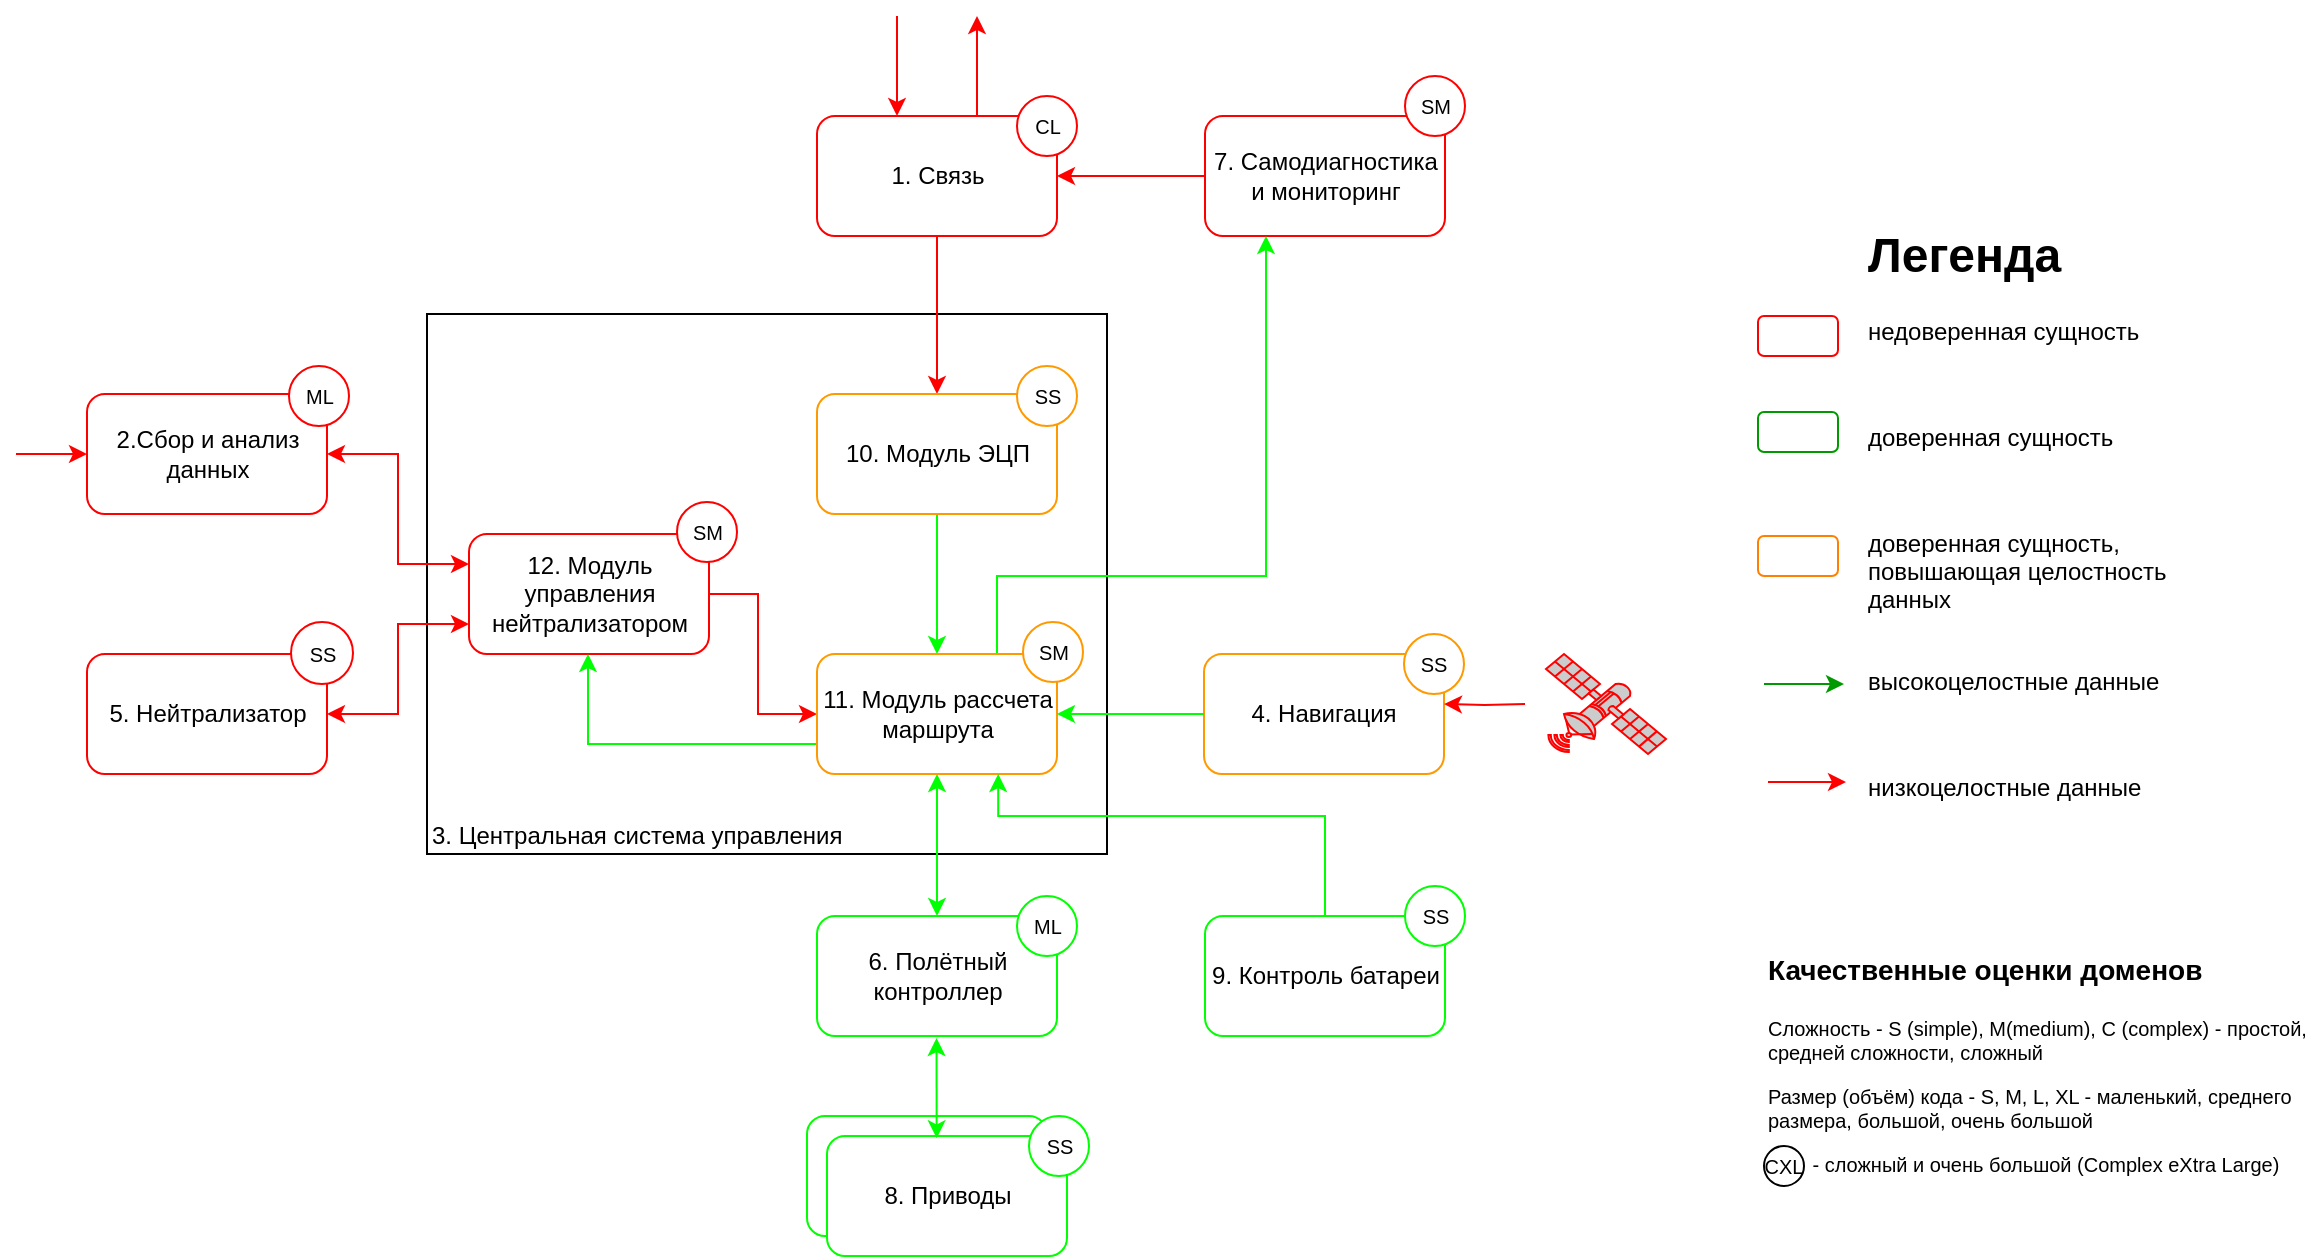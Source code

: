<mxfile version="22.1.11" type="device">
  <diagram id="4JDMdlQKLtHHJvqLDzob" name="Политика архитектуры v0.00">
    <mxGraphModel dx="2200" dy="613" grid="1" gridSize="10" guides="1" tooltips="1" connect="1" arrows="1" fold="1" page="1" pageScale="1" pageWidth="1100" pageHeight="850" math="0" shadow="0">
      <root>
        <mxCell id="0" />
        <mxCell id="1" parent="0" />
        <mxCell id="BJAZv3u8ANy0TdQOKaAf-12" value="3. Центральная система управления" style="rounded=0;whiteSpace=wrap;html=1;verticalAlign=bottom;align=left;" vertex="1" parent="1">
          <mxGeometry x="144.5" y="169" width="340" height="270" as="geometry" />
        </mxCell>
        <mxCell id="RpfdrgC46bGrJUgdeSrm-2" value="" style="group" parent="1" vertex="1" connectable="0">
          <mxGeometry x="810" y="120" width="250" height="293" as="geometry" />
        </mxCell>
        <mxCell id="RpfdrgC46bGrJUgdeSrm-3" value="&lt;h1&gt;Легенда&lt;/h1&gt;&lt;p&gt;недоверенная сущность&lt;/p&gt;&lt;p&gt;&lt;br&gt;&lt;/p&gt;&lt;p&gt;доверенная сущность&lt;/p&gt;&lt;p&gt;&lt;br&gt;&lt;/p&gt;&lt;p&gt;доверенная сущность, повышающая целостность данных&lt;br&gt;&lt;br&gt;&lt;/p&gt;&lt;p&gt;высокоцелостные данные&lt;/p&gt;&lt;p&gt;&lt;br&gt;&lt;/p&gt;&lt;p&gt;низкоцелостные данные&lt;/p&gt;" style="text;html=1;strokeColor=none;fillColor=none;spacing=5;spacingTop=-20;whiteSpace=wrap;overflow=hidden;rounded=0;" parent="RpfdrgC46bGrJUgdeSrm-2" vertex="1">
          <mxGeometry x="50" width="200" height="293" as="geometry" />
        </mxCell>
        <mxCell id="RpfdrgC46bGrJUgdeSrm-4" value="" style="rounded=1;whiteSpace=wrap;html=1;strokeColor=#FF0000;fillColor=#FFFFFF;" parent="RpfdrgC46bGrJUgdeSrm-2" vertex="1">
          <mxGeometry y="50" width="40" height="20" as="geometry" />
        </mxCell>
        <mxCell id="RpfdrgC46bGrJUgdeSrm-5" value="" style="rounded=1;whiteSpace=wrap;html=1;strokeColor=#009900;" parent="RpfdrgC46bGrJUgdeSrm-2" vertex="1">
          <mxGeometry y="98" width="40" height="20" as="geometry" />
        </mxCell>
        <mxCell id="RpfdrgC46bGrJUgdeSrm-6" value="" style="rounded=1;whiteSpace=wrap;html=1;strokeColor=#FF8000;" parent="RpfdrgC46bGrJUgdeSrm-2" vertex="1">
          <mxGeometry y="160" width="40" height="20" as="geometry" />
        </mxCell>
        <mxCell id="RpfdrgC46bGrJUgdeSrm-7" value="" style="endArrow=classic;html=1;rounded=0;strokeColor=#009900;" parent="RpfdrgC46bGrJUgdeSrm-2" edge="1">
          <mxGeometry width="50" height="50" relative="1" as="geometry">
            <mxPoint x="3" y="234" as="sourcePoint" />
            <mxPoint x="43" y="234" as="targetPoint" />
          </mxGeometry>
        </mxCell>
        <mxCell id="RpfdrgC46bGrJUgdeSrm-8" value="" style="endArrow=classic;html=1;rounded=0;strokeColor=#FF0000;" parent="RpfdrgC46bGrJUgdeSrm-2" edge="1">
          <mxGeometry width="50" height="50" relative="1" as="geometry">
            <mxPoint x="5" y="283" as="sourcePoint" />
            <mxPoint x="44" y="283" as="targetPoint" />
          </mxGeometry>
        </mxCell>
        <mxCell id="RpfdrgC46bGrJUgdeSrm-9" value="" style="group" parent="1" vertex="1" connectable="0">
          <mxGeometry x="810" y="480" width="280" height="160" as="geometry" />
        </mxCell>
        <mxCell id="RpfdrgC46bGrJUgdeSrm-10" value="&lt;h1&gt;&lt;font style=&quot;font-size: 14px;&quot;&gt;Качественные оценки доменов&amp;nbsp;&lt;/font&gt;&lt;/h1&gt;&lt;p&gt;Сложность - S (simple), M(medium), C (complex) - простой, средней сложности, сложный&lt;/p&gt;&lt;p&gt;Размер (объём) кода - S, M, L, XL - маленький, среднего размера, большой, очень большой&lt;/p&gt;&lt;p&gt;&lt;span style=&quot;background-color: initial;&quot;&gt;&amp;nbsp; &amp;nbsp;&amp;nbsp; &amp;nbsp; &amp;nbsp;- сложный и очень большой (Complex eXtra Large)&lt;/span&gt;&lt;br&gt;&lt;/p&gt;" style="text;html=1;strokeColor=none;fillColor=none;spacing=5;spacingTop=-20;whiteSpace=wrap;overflow=hidden;rounded=0;fontSize=10;" parent="RpfdrgC46bGrJUgdeSrm-9" vertex="1">
          <mxGeometry width="280" height="160" as="geometry" />
        </mxCell>
        <mxCell id="RpfdrgC46bGrJUgdeSrm-11" value="CXL" style="ellipse;whiteSpace=wrap;html=1;aspect=fixed;strokeColor=#000000;fontSize=10;fillColor=#FFFFFF;" parent="RpfdrgC46bGrJUgdeSrm-9" vertex="1">
          <mxGeometry x="3" y="105" width="20" height="20" as="geometry" />
        </mxCell>
        <mxCell id="czWyylls0Mwf-M6tfecd-1" value="5. Приводы" style="rounded=1;whiteSpace=wrap;html=1;strokeColor=#00FF00;" parent="1" vertex="1">
          <mxGeometry x="334.5" y="570" width="120" height="60" as="geometry" />
        </mxCell>
        <mxCell id="czWyylls0Mwf-M6tfecd-3" value="4. Навигация" style="rounded=1;whiteSpace=wrap;html=1;strokeColor=#FF9900;" parent="1" vertex="1">
          <mxGeometry x="533" y="339" width="120" height="60" as="geometry" />
        </mxCell>
        <mxCell id="czWyylls0Mwf-M6tfecd-4" style="edgeStyle=orthogonalEdgeStyle;rounded=0;orthogonalLoop=1;jettySize=auto;html=1;strokeColor=#FF0000;entryX=0;entryY=0.25;entryDx=0;entryDy=0;startArrow=classic;startFill=1;" parent="1" source="czWyylls0Mwf-M6tfecd-6" target="czWyylls0Mwf-M6tfecd-8" edge="1">
          <mxGeometry relative="1" as="geometry">
            <mxPoint x="165.5" y="239" as="targetPoint" />
          </mxGeometry>
        </mxCell>
        <mxCell id="czWyylls0Mwf-M6tfecd-6" value="2.Сбор и анализ данных" style="rounded=1;whiteSpace=wrap;html=1;strokeColor=#FF0000;" parent="1" vertex="1">
          <mxGeometry x="-25.5" y="209" width="120" height="60" as="geometry" />
        </mxCell>
        <mxCell id="BJAZv3u8ANy0TdQOKaAf-27" value="" style="edgeStyle=orthogonalEdgeStyle;rounded=0;orthogonalLoop=1;jettySize=auto;html=1;strokeColor=#FF0000;" edge="1" parent="1" source="czWyylls0Mwf-M6tfecd-7" target="BJAZv3u8ANy0TdQOKaAf-1">
          <mxGeometry relative="1" as="geometry" />
        </mxCell>
        <mxCell id="czWyylls0Mwf-M6tfecd-7" value="1. Связь" style="rounded=1;whiteSpace=wrap;html=1;strokeColor=#FF0000;" parent="1" vertex="1">
          <mxGeometry x="339.5" y="70" width="120" height="60" as="geometry" />
        </mxCell>
        <mxCell id="czWyylls0Mwf-M6tfecd-8" value="12. Модуль управления нейтрализатором" style="rounded=1;whiteSpace=wrap;html=1;strokeColor=#FF0000;" parent="1" vertex="1">
          <mxGeometry x="165.5" y="279" width="120" height="60" as="geometry" />
        </mxCell>
        <mxCell id="czWyylls0Mwf-M6tfecd-9" value="6.&amp;nbsp;Полётный контроллер" style="rounded=1;whiteSpace=wrap;html=1;strokeColor=#00FF00;" parent="1" vertex="1">
          <mxGeometry x="339.5" y="470" width="120" height="60" as="geometry" />
        </mxCell>
        <mxCell id="BJAZv3u8ANy0TdQOKaAf-15" style="edgeStyle=orthogonalEdgeStyle;rounded=0;orthogonalLoop=1;jettySize=auto;html=1;exitX=1;exitY=0.5;exitDx=0;exitDy=0;startArrow=classic;startFill=1;strokeColor=#FF0000;entryX=0;entryY=0.75;entryDx=0;entryDy=0;" edge="1" parent="1" source="czWyylls0Mwf-M6tfecd-10" target="czWyylls0Mwf-M6tfecd-8">
          <mxGeometry relative="1" as="geometry">
            <mxPoint x="160" y="370" as="targetPoint" />
          </mxGeometry>
        </mxCell>
        <mxCell id="czWyylls0Mwf-M6tfecd-10" value="5. Нейтрализатор" style="rounded=1;whiteSpace=wrap;html=1;strokeColor=#FF0000;" parent="1" vertex="1">
          <mxGeometry x="-25.5" y="339" width="120" height="60" as="geometry" />
        </mxCell>
        <mxCell id="czWyylls0Mwf-M6tfecd-12" value="9. Контроль батареи" style="rounded=1;whiteSpace=wrap;html=1;strokeColor=#00FF00;" parent="1" vertex="1">
          <mxGeometry x="533.5" y="470" width="120" height="60" as="geometry" />
        </mxCell>
        <mxCell id="czWyylls0Mwf-M6tfecd-13" value="8. Приводы" style="rounded=1;whiteSpace=wrap;html=1;strokeColor=#00FF00;" parent="1" vertex="1">
          <mxGeometry x="344.5" y="580" width="120" height="60" as="geometry" />
        </mxCell>
        <mxCell id="czWyylls0Mwf-M6tfecd-16" value="" style="endArrow=classic;startArrow=classic;html=1;rounded=0;exitX=0.457;exitY=0.019;exitDx=0;exitDy=0;exitPerimeter=0;strokeColor=#00FF00;" parent="1" source="czWyylls0Mwf-M6tfecd-13" edge="1">
          <mxGeometry width="50" height="50" relative="1" as="geometry">
            <mxPoint x="399.26" y="591" as="sourcePoint" />
            <mxPoint x="399.26" y="531" as="targetPoint" />
          </mxGeometry>
        </mxCell>
        <mxCell id="BJAZv3u8ANy0TdQOKaAf-17" style="edgeStyle=orthogonalEdgeStyle;rounded=0;orthogonalLoop=1;jettySize=auto;html=1;entryX=1;entryY=0.5;entryDx=0;entryDy=0;strokeColor=#FF0000;" edge="1" parent="1" source="czWyylls0Mwf-M6tfecd-17" target="czWyylls0Mwf-M6tfecd-7">
          <mxGeometry relative="1" as="geometry" />
        </mxCell>
        <mxCell id="czWyylls0Mwf-M6tfecd-17" value="7. Самодиагностика и мониторинг" style="rounded=1;whiteSpace=wrap;html=1;strokeColor=#FF0000;" parent="1" vertex="1">
          <mxGeometry x="533.5" y="70" width="120" height="60" as="geometry" />
        </mxCell>
        <mxCell id="czWyylls0Mwf-M6tfecd-20" style="edgeStyle=orthogonalEdgeStyle;rounded=0;orthogonalLoop=1;jettySize=auto;html=1;entryX=1;entryY=0.417;entryDx=0;entryDy=0;entryPerimeter=0;strokeColor=#FF0000;" parent="1" target="czWyylls0Mwf-M6tfecd-3" edge="1">
          <mxGeometry relative="1" as="geometry">
            <mxPoint x="693.5" y="364" as="sourcePoint" />
          </mxGeometry>
        </mxCell>
        <mxCell id="czWyylls0Mwf-M6tfecd-21" value="" style="fontColor=#0066CC;verticalAlign=top;verticalLabelPosition=bottom;labelPosition=center;align=center;html=1;outlineConnect=0;fillColor=#CCCCCC;strokeColor=#FF0000;gradientColor=none;gradientDirection=north;strokeWidth=2;shape=mxgraph.networks.satellite;" parent="1" vertex="1">
          <mxGeometry x="704" y="339" width="60" height="50" as="geometry" />
        </mxCell>
        <mxCell id="czWyylls0Mwf-M6tfecd-23" value="" style="endArrow=classic;html=1;rounded=0;entryX=0;entryY=0.5;entryDx=0;entryDy=0;strokeColor=#FF0000;" parent="1" target="czWyylls0Mwf-M6tfecd-6" edge="1">
          <mxGeometry width="50" height="50" relative="1" as="geometry">
            <mxPoint x="-61" y="239" as="sourcePoint" />
            <mxPoint x="-211" y="139" as="targetPoint" />
          </mxGeometry>
        </mxCell>
        <mxCell id="nfuGDHEsqw4dD-PpUVuW-1" value="" style="endArrow=classic;html=1;rounded=0;strokeColor=#FF0000;" parent="1" edge="1">
          <mxGeometry width="50" height="50" relative="1" as="geometry">
            <mxPoint x="419.5" y="70" as="sourcePoint" />
            <mxPoint x="419.5" y="20" as="targetPoint" />
          </mxGeometry>
        </mxCell>
        <mxCell id="nfuGDHEsqw4dD-PpUVuW-2" value="" style="endArrow=classic;html=1;rounded=0;strokeColor=#FF0000;" parent="1" edge="1">
          <mxGeometry width="50" height="50" relative="1" as="geometry">
            <mxPoint x="379.5" y="20" as="sourcePoint" />
            <mxPoint x="379.5" y="70" as="targetPoint" />
          </mxGeometry>
        </mxCell>
        <mxCell id="nfuGDHEsqw4dD-PpUVuW-5" value="CL" style="ellipse;whiteSpace=wrap;html=1;aspect=fixed;strokeColor=#FF0000;fontSize=10;fillColor=#FFFFFF;" parent="1" vertex="1">
          <mxGeometry x="439.5" y="60" width="30" height="30" as="geometry" />
        </mxCell>
        <mxCell id="nfuGDHEsqw4dD-PpUVuW-6" value="SM" style="ellipse;whiteSpace=wrap;html=1;aspect=fixed;strokeColor=#FF0000;fontSize=10;fillColor=#FFFFFF;" parent="1" vertex="1">
          <mxGeometry x="269.5" y="263" width="30" height="30" as="geometry" />
        </mxCell>
        <mxCell id="nfuGDHEsqw4dD-PpUVuW-7" value="ML" style="ellipse;whiteSpace=wrap;html=1;aspect=fixed;strokeColor=#FF0000;fontSize=10;fillColor=#FFFFFF;" parent="1" vertex="1">
          <mxGeometry x="75.5" y="195" width="30" height="30" as="geometry" />
        </mxCell>
        <mxCell id="nfuGDHEsqw4dD-PpUVuW-8" value="SS" style="ellipse;whiteSpace=wrap;html=1;aspect=fixed;strokeColor=#FF0000;fontSize=10;fillColor=#FFFFFF;" parent="1" vertex="1">
          <mxGeometry x="76.5" y="323" width="31" height="31" as="geometry" />
        </mxCell>
        <mxCell id="nfuGDHEsqw4dD-PpUVuW-9" value="ML" style="ellipse;whiteSpace=wrap;html=1;aspect=fixed;strokeColor=#00FF00;fontSize=10;fillColor=#FFFFFF;" parent="1" vertex="1">
          <mxGeometry x="439.5" y="460" width="30" height="30" as="geometry" />
        </mxCell>
        <mxCell id="nfuGDHEsqw4dD-PpUVuW-10" value="SS" style="ellipse;whiteSpace=wrap;html=1;aspect=fixed;strokeColor=#FF9900;fontSize=10;fillColor=#FFFFFF;" parent="1" vertex="1">
          <mxGeometry x="633" y="329" width="30" height="30" as="geometry" />
        </mxCell>
        <mxCell id="nfuGDHEsqw4dD-PpUVuW-11" value="SM" style="ellipse;whiteSpace=wrap;html=1;aspect=fixed;strokeColor=#FF0000;fontSize=10;fillColor=#FFFFFF;" parent="1" vertex="1">
          <mxGeometry x="633.5" y="50" width="30" height="30" as="geometry" />
        </mxCell>
        <mxCell id="nfuGDHEsqw4dD-PpUVuW-13" value="SS" style="ellipse;whiteSpace=wrap;html=1;aspect=fixed;strokeColor=#00FF00;fontSize=10;fillColor=#FFFFFF;" parent="1" vertex="1">
          <mxGeometry x="633.5" y="455" width="30" height="30" as="geometry" />
        </mxCell>
        <mxCell id="BJAZv3u8ANy0TdQOKaAf-16" style="edgeStyle=orthogonalEdgeStyle;rounded=0;orthogonalLoop=1;jettySize=auto;html=1;strokeColor=#00FF00;entryX=0.5;entryY=0;entryDx=0;entryDy=0;exitX=0.5;exitY=1;exitDx=0;exitDy=0;" edge="1" parent="1" source="BJAZv3u8ANy0TdQOKaAf-1" target="BJAZv3u8ANy0TdQOKaAf-9">
          <mxGeometry relative="1" as="geometry">
            <mxPoint x="620" y="180" as="targetPoint" />
          </mxGeometry>
        </mxCell>
        <mxCell id="BJAZv3u8ANy0TdQOKaAf-1" value="10. Модуль ЭЦП" style="rounded=1;whiteSpace=wrap;html=1;strokeColor=#FF9900;" vertex="1" parent="1">
          <mxGeometry x="339.5" y="209" width="120" height="60" as="geometry" />
        </mxCell>
        <mxCell id="BJAZv3u8ANy0TdQOKaAf-2" value="SS" style="ellipse;whiteSpace=wrap;html=1;aspect=fixed;strokeColor=#FF9900;fontSize=10;fillColor=#FFFFFF;" vertex="1" parent="1">
          <mxGeometry x="439.5" y="195" width="30" height="30" as="geometry" />
        </mxCell>
        <mxCell id="BJAZv3u8ANy0TdQOKaAf-24" style="edgeStyle=orthogonalEdgeStyle;rounded=0;orthogonalLoop=1;jettySize=auto;html=1;entryX=0.5;entryY=0;entryDx=0;entryDy=0;startArrow=classic;startFill=1;strokeColor=#00FF00;exitX=0.5;exitY=1;exitDx=0;exitDy=0;" edge="1" parent="1" source="BJAZv3u8ANy0TdQOKaAf-9" target="czWyylls0Mwf-M6tfecd-9">
          <mxGeometry relative="1" as="geometry">
            <mxPoint x="585.5" y="470" as="sourcePoint" />
          </mxGeometry>
        </mxCell>
        <mxCell id="BJAZv3u8ANy0TdQOKaAf-26" style="edgeStyle=orthogonalEdgeStyle;rounded=0;orthogonalLoop=1;jettySize=auto;html=1;strokeColor=#00FF00;exitX=0.75;exitY=0;exitDx=0;exitDy=0;entryX=0.25;entryY=1;entryDx=0;entryDy=0;" edge="1" parent="1" source="BJAZv3u8ANy0TdQOKaAf-9" target="czWyylls0Mwf-M6tfecd-17">
          <mxGeometry relative="1" as="geometry">
            <mxPoint x="560" y="190" as="targetPoint" />
            <Array as="points">
              <mxPoint x="430" y="300" />
              <mxPoint x="564" y="300" />
              <mxPoint x="564" y="130" />
            </Array>
          </mxGeometry>
        </mxCell>
        <mxCell id="BJAZv3u8ANy0TdQOKaAf-36" value="" style="edgeStyle=orthogonalEdgeStyle;rounded=0;orthogonalLoop=1;jettySize=auto;html=1;exitX=0;exitY=0.75;exitDx=0;exitDy=0;strokeColor=#00FF00;" edge="1" parent="1" source="BJAZv3u8ANy0TdQOKaAf-9" target="czWyylls0Mwf-M6tfecd-8">
          <mxGeometry relative="1" as="geometry">
            <Array as="points">
              <mxPoint x="225" y="384" />
            </Array>
          </mxGeometry>
        </mxCell>
        <mxCell id="BJAZv3u8ANy0TdQOKaAf-37" value="" style="edgeStyle=orthogonalEdgeStyle;rounded=0;orthogonalLoop=1;jettySize=auto;html=1;startArrow=classic;startFill=1;endArrow=none;endFill=0;strokeColor=#FF0000;" edge="1" parent="1" source="BJAZv3u8ANy0TdQOKaAf-9" target="czWyylls0Mwf-M6tfecd-8">
          <mxGeometry relative="1" as="geometry">
            <Array as="points">
              <mxPoint x="310" y="369" />
              <mxPoint x="310" y="309" />
            </Array>
          </mxGeometry>
        </mxCell>
        <mxCell id="BJAZv3u8ANy0TdQOKaAf-9" value="11. Модуль рассчета маршрута" style="rounded=1;whiteSpace=wrap;html=1;strokeColor=#FF9900;" vertex="1" parent="1">
          <mxGeometry x="339.5" y="339" width="120" height="60" as="geometry" />
        </mxCell>
        <mxCell id="BJAZv3u8ANy0TdQOKaAf-10" value="SM" style="ellipse;whiteSpace=wrap;html=1;aspect=fixed;strokeColor=#FF9900;fontSize=10;fillColor=#FFFFFF;" vertex="1" parent="1">
          <mxGeometry x="442.5" y="323" width="30" height="30" as="geometry" />
        </mxCell>
        <mxCell id="BJAZv3u8ANy0TdQOKaAf-21" style="edgeStyle=orthogonalEdgeStyle;rounded=0;orthogonalLoop=1;jettySize=auto;html=1;exitX=0;exitY=0.5;exitDx=0;exitDy=0;entryX=1;entryY=0.5;entryDx=0;entryDy=0;strokeColor=#00FF00;" edge="1" parent="1" source="czWyylls0Mwf-M6tfecd-3" target="BJAZv3u8ANy0TdQOKaAf-9">
          <mxGeometry relative="1" as="geometry">
            <mxPoint x="469.5" y="254.05" as="targetPoint" />
          </mxGeometry>
        </mxCell>
        <mxCell id="BJAZv3u8ANy0TdQOKaAf-22" style="edgeStyle=orthogonalEdgeStyle;rounded=0;orthogonalLoop=1;jettySize=auto;html=1;strokeColor=#00FF00;entryX=0.84;entryY=0.852;entryDx=0;entryDy=0;entryPerimeter=0;exitX=0.5;exitY=0;exitDx=0;exitDy=0;" edge="1" parent="1" source="czWyylls0Mwf-M6tfecd-12" target="BJAZv3u8ANy0TdQOKaAf-12">
          <mxGeometry relative="1" as="geometry">
            <mxPoint x="570" y="420" as="targetPoint" />
            <Array as="points">
              <mxPoint x="594" y="420" />
              <mxPoint x="430" y="420" />
            </Array>
          </mxGeometry>
        </mxCell>
        <mxCell id="BJAZv3u8ANy0TdQOKaAf-25" value="SS" style="ellipse;whiteSpace=wrap;html=1;aspect=fixed;strokeColor=#00FF00;fontSize=10;fillColor=#FFFFFF;" vertex="1" parent="1">
          <mxGeometry x="445.5" y="570" width="30" height="30" as="geometry" />
        </mxCell>
      </root>
    </mxGraphModel>
  </diagram>
</mxfile>

